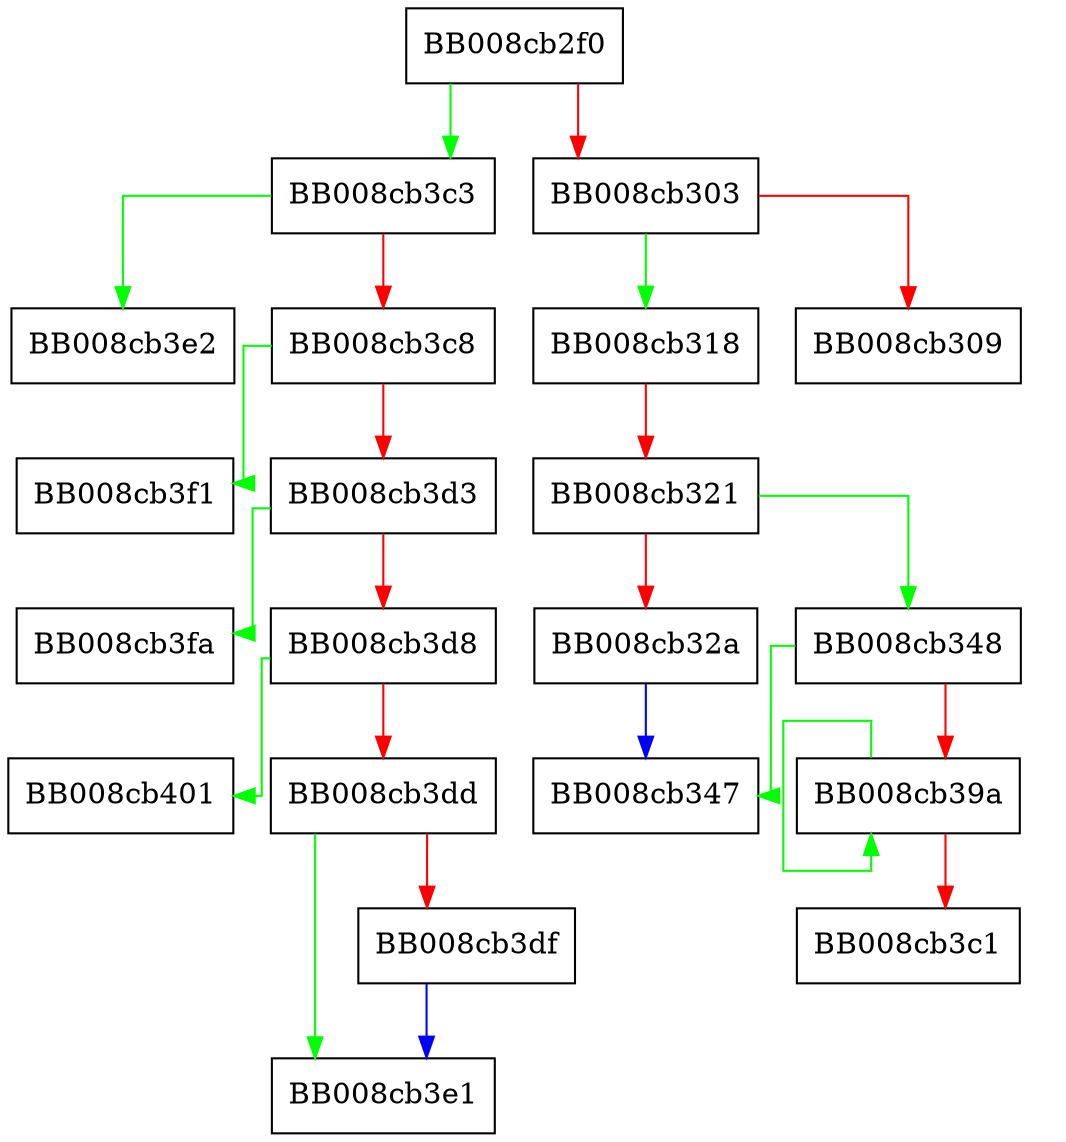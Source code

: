 digraph __memset_evex_unaligned_erms {
  node [shape="box"];
  graph [splines=ortho];
  BB008cb2f0 -> BB008cb3c3 [color="green"];
  BB008cb2f0 -> BB008cb303 [color="red"];
  BB008cb303 -> BB008cb318 [color="green"];
  BB008cb303 -> BB008cb309 [color="red"];
  BB008cb318 -> BB008cb321 [color="red"];
  BB008cb321 -> BB008cb348 [color="green"];
  BB008cb321 -> BB008cb32a [color="red"];
  BB008cb32a -> BB008cb347 [color="blue"];
  BB008cb348 -> BB008cb347 [color="green"];
  BB008cb348 -> BB008cb39a [color="red"];
  BB008cb39a -> BB008cb39a [color="green"];
  BB008cb39a -> BB008cb3c1 [color="red"];
  BB008cb3c3 -> BB008cb3e2 [color="green"];
  BB008cb3c3 -> BB008cb3c8 [color="red"];
  BB008cb3c8 -> BB008cb3f1 [color="green"];
  BB008cb3c8 -> BB008cb3d3 [color="red"];
  BB008cb3d3 -> BB008cb3fa [color="green"];
  BB008cb3d3 -> BB008cb3d8 [color="red"];
  BB008cb3d8 -> BB008cb401 [color="green"];
  BB008cb3d8 -> BB008cb3dd [color="red"];
  BB008cb3dd -> BB008cb3e1 [color="green"];
  BB008cb3dd -> BB008cb3df [color="red"];
  BB008cb3df -> BB008cb3e1 [color="blue"];
}